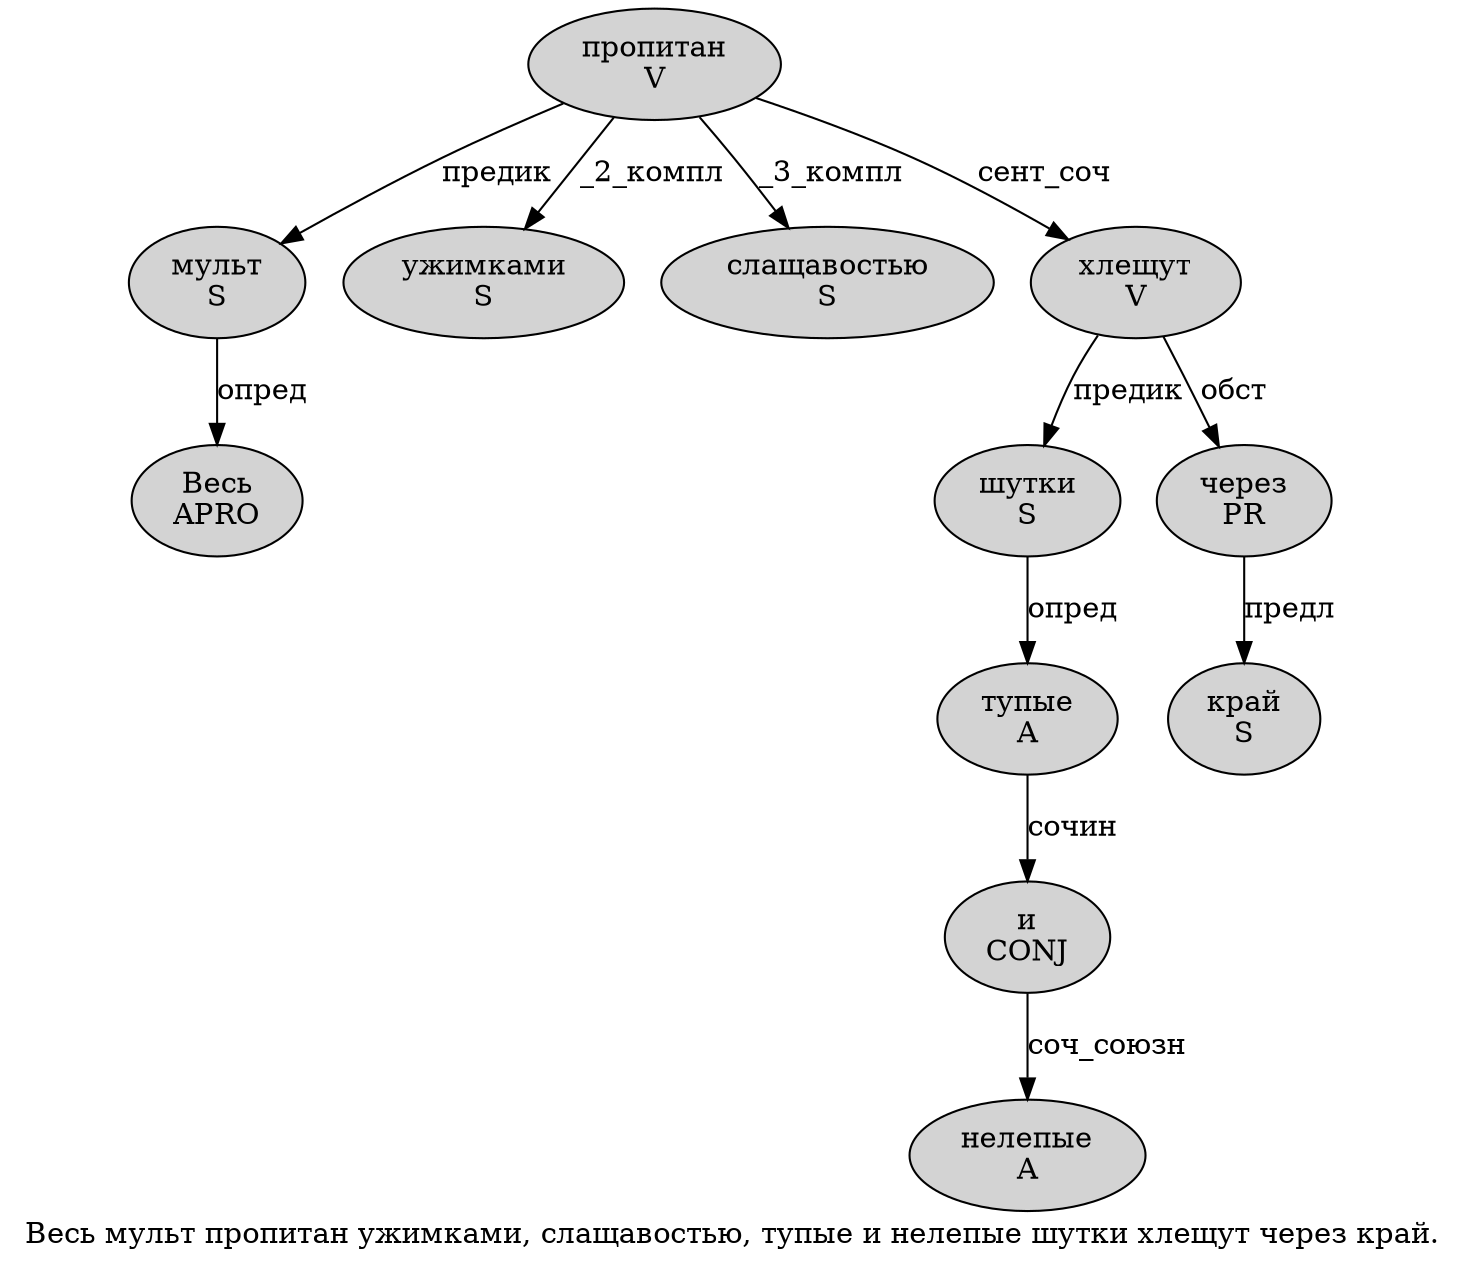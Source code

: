 digraph SENTENCE_2916 {
	graph [label="Весь мульт пропитан ужимками, слащавостью, тупые и нелепые шутки хлещут через край."]
	node [style=filled]
		0 [label="Весь
APRO" color="" fillcolor=lightgray penwidth=1 shape=ellipse]
		1 [label="мульт
S" color="" fillcolor=lightgray penwidth=1 shape=ellipse]
		2 [label="пропитан
V" color="" fillcolor=lightgray penwidth=1 shape=ellipse]
		3 [label="ужимками
S" color="" fillcolor=lightgray penwidth=1 shape=ellipse]
		5 [label="слащавостью
S" color="" fillcolor=lightgray penwidth=1 shape=ellipse]
		7 [label="тупые
A" color="" fillcolor=lightgray penwidth=1 shape=ellipse]
		8 [label="и
CONJ" color="" fillcolor=lightgray penwidth=1 shape=ellipse]
		9 [label="нелепые
A" color="" fillcolor=lightgray penwidth=1 shape=ellipse]
		10 [label="шутки
S" color="" fillcolor=lightgray penwidth=1 shape=ellipse]
		11 [label="хлещут
V" color="" fillcolor=lightgray penwidth=1 shape=ellipse]
		12 [label="через
PR" color="" fillcolor=lightgray penwidth=1 shape=ellipse]
		13 [label="край
S" color="" fillcolor=lightgray penwidth=1 shape=ellipse]
			1 -> 0 [label="опред"]
			2 -> 1 [label="предик"]
			2 -> 3 [label="_2_компл"]
			2 -> 5 [label="_3_компл"]
			2 -> 11 [label="сент_соч"]
			11 -> 10 [label="предик"]
			11 -> 12 [label="обст"]
			8 -> 9 [label="соч_союзн"]
			10 -> 7 [label="опред"]
			12 -> 13 [label="предл"]
			7 -> 8 [label="сочин"]
}